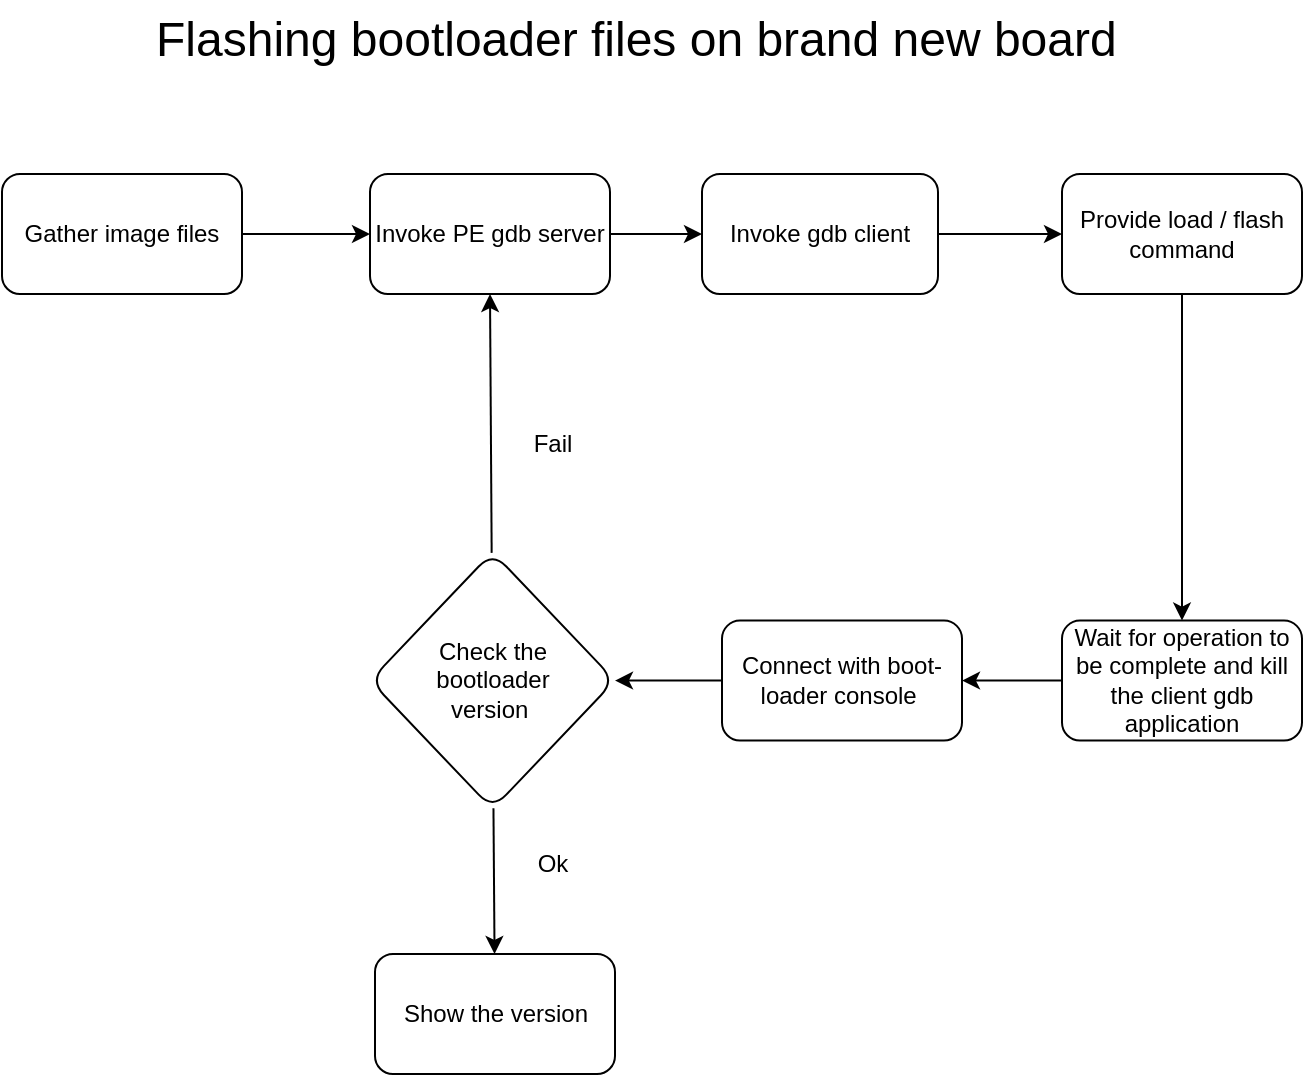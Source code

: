 <mxfile version="21.6.8" type="github">
  <diagram name="Page-1" id="VlamS4Jn9fJyHJ2dLB3f">
    <mxGraphModel dx="3493" dy="-182" grid="1" gridSize="10" guides="1" tooltips="1" connect="1" arrows="1" fold="1" page="1" pageScale="1" pageWidth="850" pageHeight="1100" math="0" shadow="0">
      <root>
        <mxCell id="0" />
        <mxCell id="1" parent="0" />
        <mxCell id="kMDctbQCwmmLpIyoewuX-4" value="&lt;font style=&quot;font-size: 24px;&quot;&gt;Flashing bootloader files on brand new board&amp;nbsp;&lt;/font&gt;" style="text;html=1;align=center;verticalAlign=middle;resizable=0;points=[];autosize=1;strokeColor=none;fillColor=none;" vertex="1" parent="1">
          <mxGeometry x="-1495" y="1203" width="510" height="40" as="geometry" />
        </mxCell>
        <mxCell id="kMDctbQCwmmLpIyoewuX-5" value="" style="edgeStyle=orthogonalEdgeStyle;rounded=0;orthogonalLoop=1;jettySize=auto;html=1;" edge="1" parent="1" source="kMDctbQCwmmLpIyoewuX-6" target="kMDctbQCwmmLpIyoewuX-8">
          <mxGeometry relative="1" as="geometry" />
        </mxCell>
        <mxCell id="kMDctbQCwmmLpIyoewuX-6" value="Gather image files" style="rounded=1;whiteSpace=wrap;html=1;" vertex="1" parent="1">
          <mxGeometry x="-1560" y="1290" width="120" height="60" as="geometry" />
        </mxCell>
        <mxCell id="kMDctbQCwmmLpIyoewuX-7" value="" style="edgeStyle=orthogonalEdgeStyle;rounded=0;orthogonalLoop=1;jettySize=auto;html=1;" edge="1" parent="1" source="kMDctbQCwmmLpIyoewuX-8" target="kMDctbQCwmmLpIyoewuX-10">
          <mxGeometry relative="1" as="geometry" />
        </mxCell>
        <mxCell id="kMDctbQCwmmLpIyoewuX-8" value="Invoke PE gdb server" style="whiteSpace=wrap;html=1;rounded=1;" vertex="1" parent="1">
          <mxGeometry x="-1376" y="1290" width="120" height="60" as="geometry" />
        </mxCell>
        <mxCell id="kMDctbQCwmmLpIyoewuX-9" value="" style="edgeStyle=orthogonalEdgeStyle;rounded=0;orthogonalLoop=1;jettySize=auto;html=1;" edge="1" parent="1" source="kMDctbQCwmmLpIyoewuX-10" target="kMDctbQCwmmLpIyoewuX-12">
          <mxGeometry relative="1" as="geometry" />
        </mxCell>
        <mxCell id="kMDctbQCwmmLpIyoewuX-10" value="Invoke gdb client" style="whiteSpace=wrap;html=1;rounded=1;" vertex="1" parent="1">
          <mxGeometry x="-1210" y="1290" width="118" height="60" as="geometry" />
        </mxCell>
        <mxCell id="kMDctbQCwmmLpIyoewuX-11" value="" style="edgeStyle=none;html=1;fontSize=24;" edge="1" parent="1" source="kMDctbQCwmmLpIyoewuX-12" target="kMDctbQCwmmLpIyoewuX-14">
          <mxGeometry relative="1" as="geometry" />
        </mxCell>
        <mxCell id="kMDctbQCwmmLpIyoewuX-12" value="Provide load / flash command" style="whiteSpace=wrap;html=1;rounded=1;" vertex="1" parent="1">
          <mxGeometry x="-1030" y="1290" width="120" height="60" as="geometry" />
        </mxCell>
        <mxCell id="kMDctbQCwmmLpIyoewuX-13" value="" style="edgeStyle=none;html=1;" edge="1" parent="1" source="kMDctbQCwmmLpIyoewuX-14" target="kMDctbQCwmmLpIyoewuX-16">
          <mxGeometry relative="1" as="geometry" />
        </mxCell>
        <mxCell id="kMDctbQCwmmLpIyoewuX-14" value="Wait for operation to be complete and kill the client gdb application" style="rounded=1;whiteSpace=wrap;html=1;strokeColor=default;fontFamily=Helvetica;fontSize=12;fontColor=default;fillColor=default;" vertex="1" parent="1">
          <mxGeometry x="-1030" y="1513.29" width="120" height="60" as="geometry" />
        </mxCell>
        <mxCell id="kMDctbQCwmmLpIyoewuX-15" value="" style="edgeStyle=none;html=1;" edge="1" parent="1" source="kMDctbQCwmmLpIyoewuX-16" target="kMDctbQCwmmLpIyoewuX-19">
          <mxGeometry relative="1" as="geometry" />
        </mxCell>
        <mxCell id="kMDctbQCwmmLpIyoewuX-16" value="Connect with boot-loader console&amp;nbsp;" style="rounded=1;whiteSpace=wrap;html=1;strokeColor=default;fontFamily=Helvetica;fontSize=12;fontColor=default;fillColor=default;" vertex="1" parent="1">
          <mxGeometry x="-1200" y="1513.29" width="120" height="60" as="geometry" />
        </mxCell>
        <mxCell id="kMDctbQCwmmLpIyoewuX-17" value="" style="edgeStyle=none;html=1;" edge="1" parent="1" source="kMDctbQCwmmLpIyoewuX-19" target="kMDctbQCwmmLpIyoewuX-21">
          <mxGeometry relative="1" as="geometry" />
        </mxCell>
        <mxCell id="kMDctbQCwmmLpIyoewuX-18" value="" style="edgeStyle=none;html=1;entryX=0.5;entryY=1;entryDx=0;entryDy=0;" edge="1" parent="1" source="kMDctbQCwmmLpIyoewuX-19" target="kMDctbQCwmmLpIyoewuX-8">
          <mxGeometry relative="1" as="geometry" />
        </mxCell>
        <mxCell id="kMDctbQCwmmLpIyoewuX-19" value="Check the &lt;br&gt;bootloader &lt;br&gt;version&amp;nbsp;" style="rhombus;whiteSpace=wrap;html=1;rounded=1;" vertex="1" parent="1">
          <mxGeometry x="-1376" y="1479" width="122.5" height="128.58" as="geometry" />
        </mxCell>
        <mxCell id="kMDctbQCwmmLpIyoewuX-20" value="Fail" style="text;html=1;align=center;verticalAlign=middle;resizable=0;points=[];autosize=1;strokeColor=none;fillColor=none;" vertex="1" parent="1">
          <mxGeometry x="-1305" y="1410" width="40" height="30" as="geometry" />
        </mxCell>
        <mxCell id="kMDctbQCwmmLpIyoewuX-21" value="Show the version" style="whiteSpace=wrap;html=1;rounded=1;" vertex="1" parent="1">
          <mxGeometry x="-1373.5" y="1680" width="120" height="60" as="geometry" />
        </mxCell>
        <mxCell id="kMDctbQCwmmLpIyoewuX-22" value="Ok" style="text;html=1;align=center;verticalAlign=middle;resizable=0;points=[];autosize=1;strokeColor=none;fillColor=none;" vertex="1" parent="1">
          <mxGeometry x="-1305" y="1620" width="40" height="30" as="geometry" />
        </mxCell>
      </root>
    </mxGraphModel>
  </diagram>
</mxfile>
